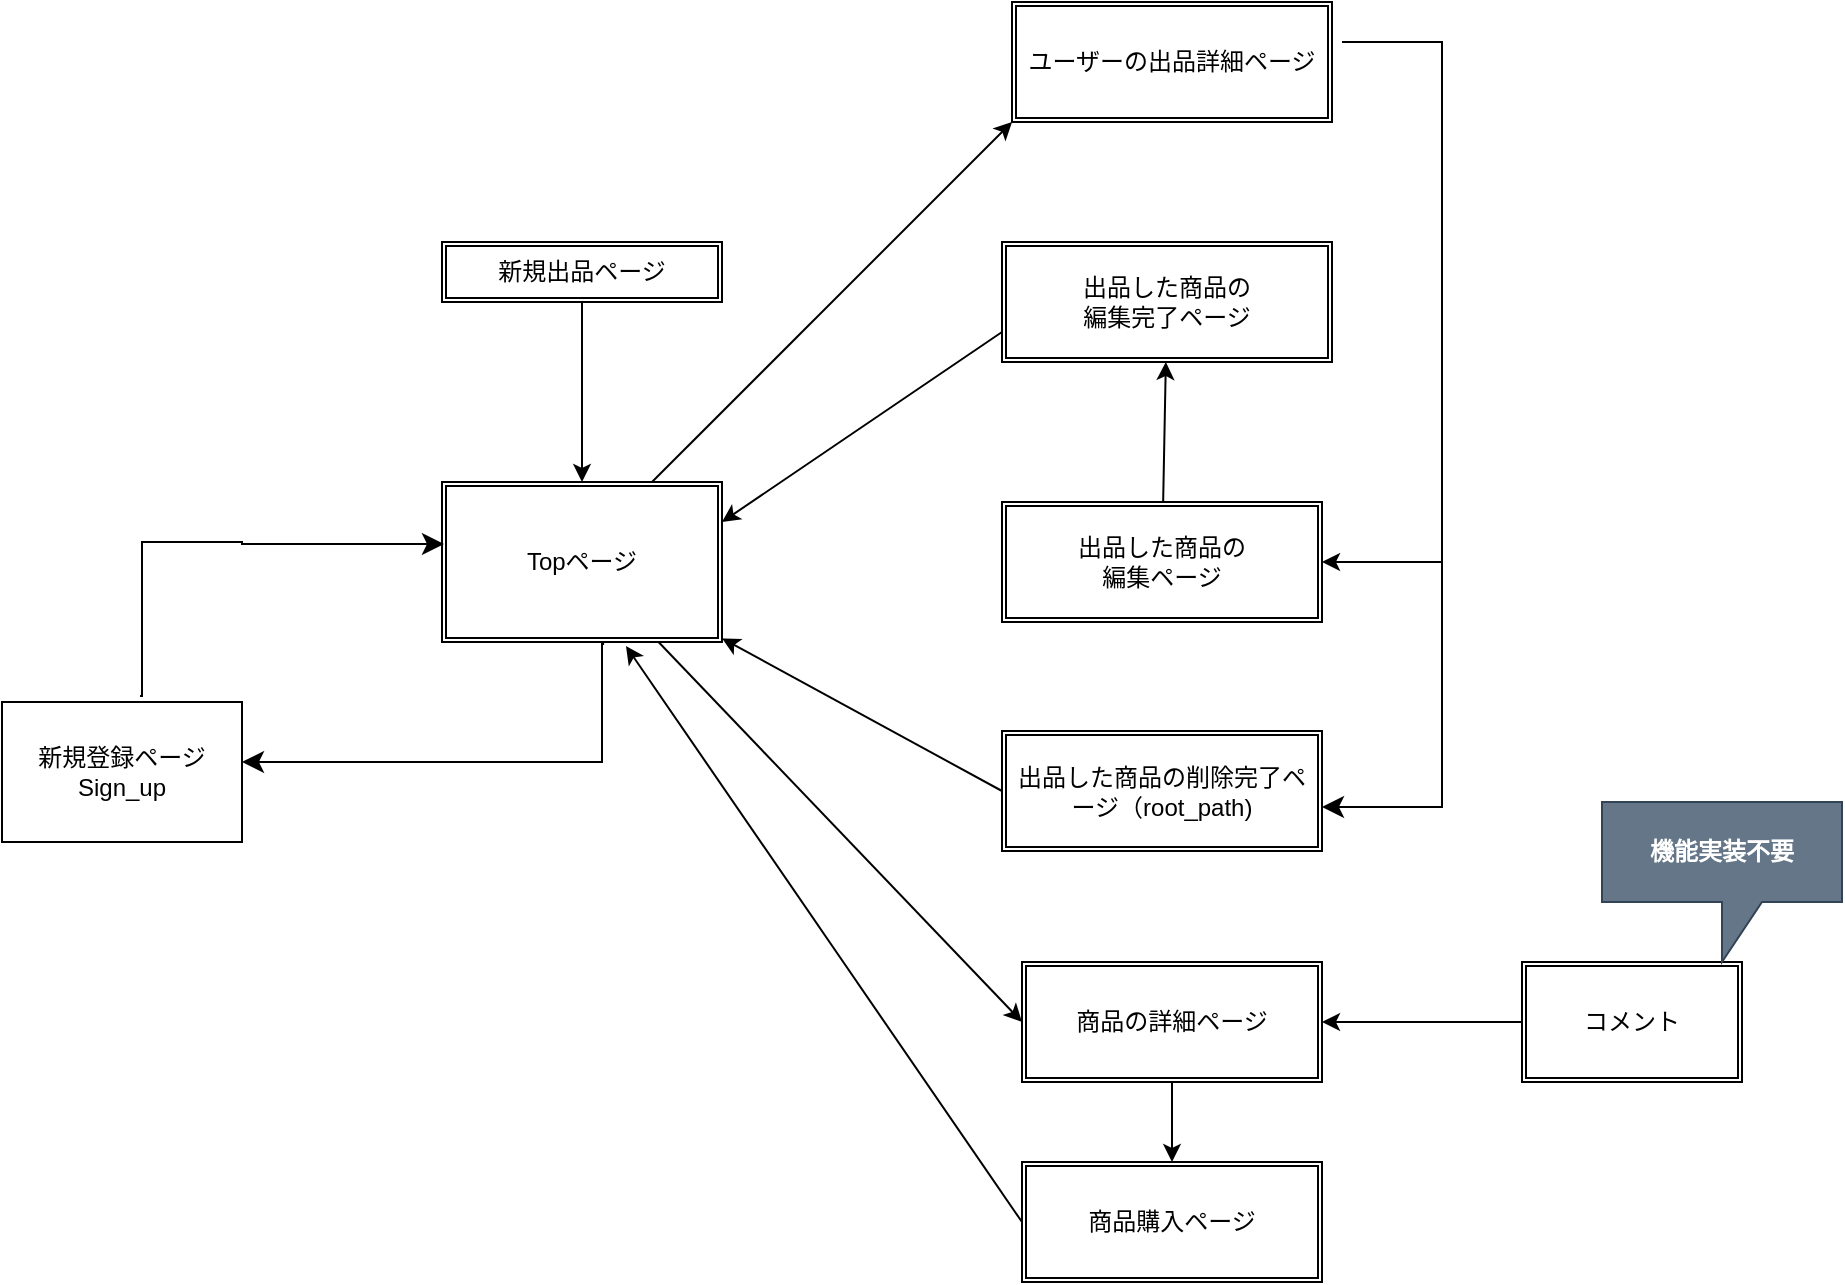 <mxfile>
    <diagram id="x2ODtPcy-lz6nGP1nVqN" name="ページ1">
        <mxGraphModel dx="1216" dy="862" grid="1" gridSize="10" guides="1" tooltips="1" connect="1" arrows="1" fold="1" page="1" pageScale="1" pageWidth="827" pageHeight="1169" math="0" shadow="0">
            <root>
                <mxCell id="0"/>
                <mxCell id="1" parent="0"/>
                <mxCell id="2" value="新規登録ページ&lt;br&gt;Sign_up" style="rounded=0;whiteSpace=wrap;html=1;" vertex="1" parent="1">
                    <mxGeometry x="100" y="510" width="120" height="70" as="geometry"/>
                </mxCell>
                <mxCell id="11" style="edgeStyle=none;html=1;exitX=0.75;exitY=0;exitDx=0;exitDy=0;entryX=0;entryY=1;entryDx=0;entryDy=0;" edge="1" parent="1" source="3" target="4">
                    <mxGeometry relative="1" as="geometry"/>
                </mxCell>
                <mxCell id="20" style="edgeStyle=none;html=1;entryX=0;entryY=0.5;entryDx=0;entryDy=0;" edge="1" parent="1" source="3" target="8">
                    <mxGeometry relative="1" as="geometry"/>
                </mxCell>
                <mxCell id="3" value="Topページ" style="shape=ext;double=1;rounded=0;whiteSpace=wrap;html=1;" vertex="1" parent="1">
                    <mxGeometry x="320" y="400" width="140" height="80" as="geometry"/>
                </mxCell>
                <mxCell id="4" value="ユーザーの出品詳細ページ" style="shape=ext;double=1;rounded=0;whiteSpace=wrap;html=1;" vertex="1" parent="1">
                    <mxGeometry x="605" y="160" width="160" height="60" as="geometry"/>
                </mxCell>
                <mxCell id="16" value="" style="edgeStyle=none;html=1;" edge="1" parent="1" source="5" target="6">
                    <mxGeometry relative="1" as="geometry"/>
                </mxCell>
                <mxCell id="5" value="出品した商品の&lt;br&gt;編集ページ" style="shape=ext;double=1;rounded=0;whiteSpace=wrap;html=1;" vertex="1" parent="1">
                    <mxGeometry x="600" y="410" width="160" height="60" as="geometry"/>
                </mxCell>
                <mxCell id="17" style="edgeStyle=none;html=1;exitX=0;exitY=0.75;exitDx=0;exitDy=0;entryX=1;entryY=0.25;entryDx=0;entryDy=0;" edge="1" parent="1" source="6" target="3">
                    <mxGeometry relative="1" as="geometry"/>
                </mxCell>
                <mxCell id="6" value="出品した商品の&lt;br&gt;編集完了ページ" style="shape=ext;double=1;rounded=0;whiteSpace=wrap;html=1;" vertex="1" parent="1">
                    <mxGeometry x="600" y="280" width="165" height="60" as="geometry"/>
                </mxCell>
                <mxCell id="19" style="edgeStyle=none;html=1;exitX=0;exitY=0.5;exitDx=0;exitDy=0;" edge="1" parent="1" source="7" target="3">
                    <mxGeometry relative="1" as="geometry"/>
                </mxCell>
                <mxCell id="7" value="出品した商品の削除完了ページ（root_path)" style="shape=ext;double=1;rounded=0;whiteSpace=wrap;html=1;" vertex="1" parent="1">
                    <mxGeometry x="600" y="524.5" width="160" height="60" as="geometry"/>
                </mxCell>
                <mxCell id="8" value="商品の詳細ページ" style="shape=ext;double=1;rounded=0;whiteSpace=wrap;html=1;" vertex="1" parent="1">
                    <mxGeometry x="610" y="640" width="150" height="60" as="geometry"/>
                </mxCell>
                <mxCell id="10" style="edgeStyle=none;html=1;entryX=0.5;entryY=0;entryDx=0;entryDy=0;" edge="1" parent="1" source="9" target="3">
                    <mxGeometry relative="1" as="geometry"/>
                </mxCell>
                <mxCell id="9" value="新規出品ページ" style="shape=ext;double=1;rounded=0;whiteSpace=wrap;html=1;" vertex="1" parent="1">
                    <mxGeometry x="320" y="280" width="140" height="30" as="geometry"/>
                </mxCell>
                <mxCell id="14" value="" style="edgeStyle=elbowEdgeStyle;elbow=horizontal;endArrow=classic;html=1;curved=0;rounded=0;endSize=8;startSize=8;entryX=1;entryY=0.633;entryDx=0;entryDy=0;entryPerimeter=0;" edge="1" parent="1" target="7">
                    <mxGeometry width="50" height="50" relative="1" as="geometry">
                        <mxPoint x="770" y="180" as="sourcePoint"/>
                        <mxPoint x="820" y="570" as="targetPoint"/>
                        <Array as="points">
                            <mxPoint x="820" y="380"/>
                            <mxPoint x="800" y="220"/>
                            <mxPoint x="820" y="450"/>
                            <mxPoint x="820" y="460"/>
                        </Array>
                    </mxGeometry>
                </mxCell>
                <mxCell id="15" value="" style="endArrow=classic;html=1;" edge="1" parent="1" target="5">
                    <mxGeometry width="50" height="50" relative="1" as="geometry">
                        <mxPoint x="820" y="440" as="sourcePoint"/>
                        <mxPoint x="640" y="370" as="targetPoint"/>
                    </mxGeometry>
                </mxCell>
                <mxCell id="22" style="edgeStyle=none;html=1;entryX=1;entryY=0.5;entryDx=0;entryDy=0;" edge="1" parent="1" source="21" target="8">
                    <mxGeometry relative="1" as="geometry"/>
                </mxCell>
                <mxCell id="21" value="コメント" style="shape=ext;double=1;rounded=0;whiteSpace=wrap;html=1;" vertex="1" parent="1">
                    <mxGeometry x="860" y="640" width="110" height="60" as="geometry"/>
                </mxCell>
                <mxCell id="25" value="" style="edgeStyle=segmentEdgeStyle;endArrow=classic;html=1;curved=0;rounded=0;endSize=8;startSize=8;entryX=0.007;entryY=0.388;entryDx=0;entryDy=0;entryPerimeter=0;exitX=0.575;exitY=-0.043;exitDx=0;exitDy=0;exitPerimeter=0;" edge="1" parent="1" source="2" target="3">
                    <mxGeometry width="50" height="50" relative="1" as="geometry">
                        <mxPoint x="170" y="440" as="sourcePoint"/>
                        <mxPoint x="160" y="380" as="targetPoint"/>
                        <Array as="points">
                            <mxPoint x="170" y="507"/>
                            <mxPoint x="170" y="430"/>
                            <mxPoint x="220" y="430"/>
                            <mxPoint x="220" y="431"/>
                        </Array>
                    </mxGeometry>
                </mxCell>
                <mxCell id="26" value="" style="edgeStyle=segmentEdgeStyle;endArrow=classic;html=1;curved=0;rounded=0;endSize=8;startSize=8;exitX=0.579;exitY=1.013;exitDx=0;exitDy=0;exitPerimeter=0;" edge="1" parent="1" source="3">
                    <mxGeometry width="50" height="50" relative="1" as="geometry">
                        <mxPoint x="590" y="570" as="sourcePoint"/>
                        <mxPoint x="220" y="540" as="targetPoint"/>
                        <Array as="points">
                            <mxPoint x="400" y="481"/>
                            <mxPoint x="400" y="540"/>
                            <mxPoint x="220" y="540"/>
                        </Array>
                    </mxGeometry>
                </mxCell>
                <mxCell id="27" value="商品購入ページ" style="shape=ext;double=1;rounded=0;whiteSpace=wrap;html=1;" vertex="1" parent="1">
                    <mxGeometry x="610" y="740" width="150" height="60" as="geometry"/>
                </mxCell>
                <mxCell id="28" value="" style="endArrow=classic;html=1;exitX=0.5;exitY=1;exitDx=0;exitDy=0;entryX=0.5;entryY=0;entryDx=0;entryDy=0;" edge="1" parent="1" source="8" target="27">
                    <mxGeometry width="50" height="50" relative="1" as="geometry">
                        <mxPoint x="590" y="540" as="sourcePoint"/>
                        <mxPoint x="640" y="490" as="targetPoint"/>
                    </mxGeometry>
                </mxCell>
                <mxCell id="31" value="" style="endArrow=classic;html=1;entryX=0.657;entryY=1.025;entryDx=0;entryDy=0;entryPerimeter=0;exitX=0;exitY=0.5;exitDx=0;exitDy=0;" edge="1" parent="1" source="27" target="3">
                    <mxGeometry width="50" height="50" relative="1" as="geometry">
                        <mxPoint x="500" y="730" as="sourcePoint"/>
                        <mxPoint x="550" y="680" as="targetPoint"/>
                    </mxGeometry>
                </mxCell>
                <mxCell id="34" value="機能実装不要" style="shape=callout;whiteSpace=wrap;html=1;perimeter=calloutPerimeter;fillColor=#647687;strokeColor=#314354;fontStyle=1;fontColor=#ffffff;" vertex="1" parent="1">
                    <mxGeometry x="900" y="560" width="120" height="80" as="geometry"/>
                </mxCell>
            </root>
        </mxGraphModel>
    </diagram>
</mxfile>
